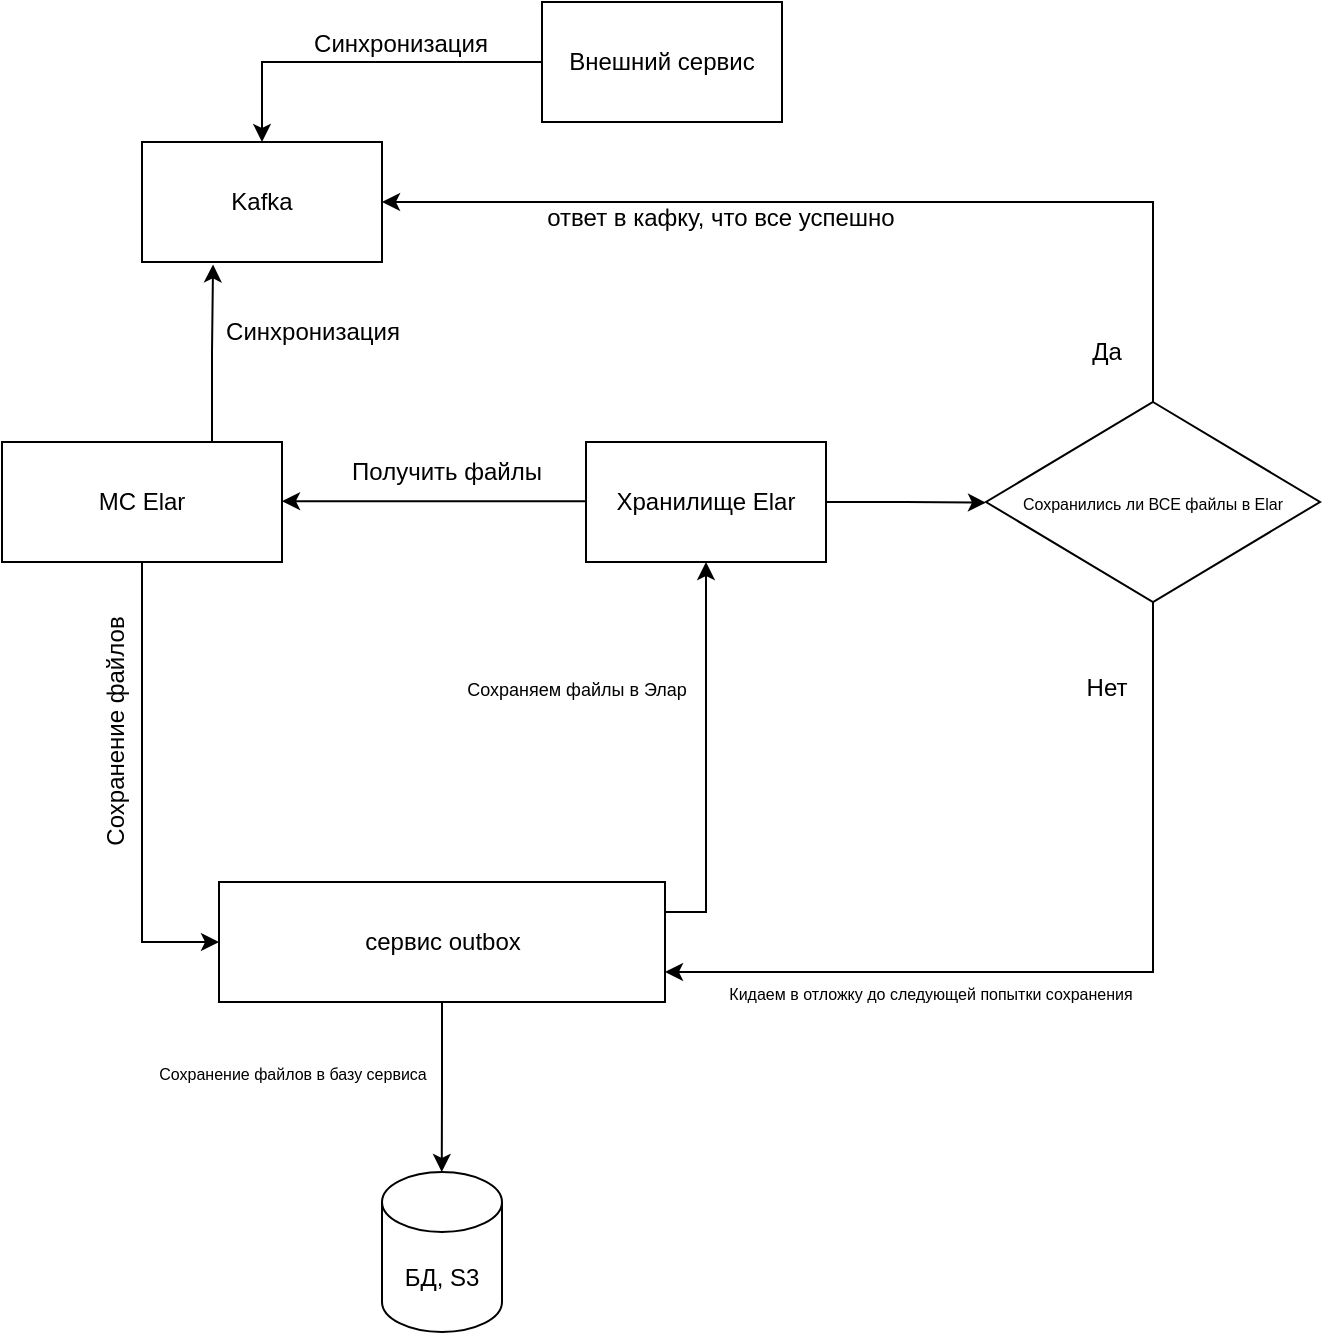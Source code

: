 <mxfile version="24.2.3" type="github">
  <diagram name="Страница — 1" id="CnmKuvs6UtEZ7Qr_FLXM">
    <mxGraphModel dx="2074" dy="1137" grid="1" gridSize="10" guides="1" tooltips="1" connect="1" arrows="1" fold="1" page="1" pageScale="1" pageWidth="827" pageHeight="1169" math="0" shadow="0">
      <root>
        <mxCell id="0" />
        <mxCell id="1" parent="0" />
        <mxCell id="vDeVMjjCBy1Jn1jcH2Mo-37" style="edgeStyle=orthogonalEdgeStyle;rounded=0;orthogonalLoop=1;jettySize=auto;html=1;exitX=0;exitY=0.5;exitDx=0;exitDy=0;entryX=0.5;entryY=0;entryDx=0;entryDy=0;" parent="1" source="vDeVMjjCBy1Jn1jcH2Mo-8" target="vDeVMjjCBy1Jn1jcH2Mo-18" edge="1">
          <mxGeometry relative="1" as="geometry" />
        </mxCell>
        <mxCell id="vDeVMjjCBy1Jn1jcH2Mo-8" value="Внешний сервис" style="rounded=0;whiteSpace=wrap;html=1;" parent="1" vertex="1">
          <mxGeometry x="401" y="320" width="120" height="60" as="geometry" />
        </mxCell>
        <mxCell id="vDeVMjjCBy1Jn1jcH2Mo-18" value="Kafka" style="rounded=0;whiteSpace=wrap;html=1;" parent="1" vertex="1">
          <mxGeometry x="201" y="390" width="120" height="60" as="geometry" />
        </mxCell>
        <mxCell id="vDeVMjjCBy1Jn1jcH2Mo-62" style="edgeStyle=orthogonalEdgeStyle;rounded=0;orthogonalLoop=1;jettySize=auto;html=1;exitX=0.5;exitY=1;exitDx=0;exitDy=0;entryX=0;entryY=0.5;entryDx=0;entryDy=0;" parent="1" source="vDeVMjjCBy1Jn1jcH2Mo-23" target="vDeVMjjCBy1Jn1jcH2Mo-41" edge="1">
          <mxGeometry relative="1" as="geometry" />
        </mxCell>
        <mxCell id="vDeVMjjCBy1Jn1jcH2Mo-23" value="MC Elar" style="rounded=0;whiteSpace=wrap;html=1;" parent="1" vertex="1">
          <mxGeometry x="131" y="540" width="140" height="60" as="geometry" />
        </mxCell>
        <mxCell id="vDeVMjjCBy1Jn1jcH2Mo-47" style="edgeStyle=orthogonalEdgeStyle;rounded=0;orthogonalLoop=1;jettySize=auto;html=1;exitX=0;exitY=0.25;exitDx=0;exitDy=0;entryX=1;entryY=0.25;entryDx=0;entryDy=0;" parent="1" edge="1">
          <mxGeometry relative="1" as="geometry">
            <mxPoint x="423" y="569.58" as="sourcePoint" />
            <mxPoint x="271.0" y="569.58" as="targetPoint" />
          </mxGeometry>
        </mxCell>
        <mxCell id="vDeVMjjCBy1Jn1jcH2Mo-68" style="edgeStyle=orthogonalEdgeStyle;rounded=0;orthogonalLoop=1;jettySize=auto;html=1;exitX=1;exitY=0.5;exitDx=0;exitDy=0;" parent="1" source="vDeVMjjCBy1Jn1jcH2Mo-27" edge="1">
          <mxGeometry relative="1" as="geometry">
            <mxPoint x="623" y="570.333" as="targetPoint" />
          </mxGeometry>
        </mxCell>
        <mxCell id="vDeVMjjCBy1Jn1jcH2Mo-27" value="Хранилище Elar" style="rounded=0;whiteSpace=wrap;html=1;" parent="1" vertex="1">
          <mxGeometry x="423" y="540" width="120" height="60" as="geometry" />
        </mxCell>
        <mxCell id="vDeVMjjCBy1Jn1jcH2Mo-28" value="БД, S3" style="shape=cylinder3;whiteSpace=wrap;html=1;boundedLbl=1;backgroundOutline=1;size=15;" parent="1" vertex="1">
          <mxGeometry x="321" y="905" width="60" height="80" as="geometry" />
        </mxCell>
        <mxCell id="vDeVMjjCBy1Jn1jcH2Mo-38" value="Синхронизация" style="text;html=1;align=center;verticalAlign=middle;resizable=0;points=[];autosize=1;strokeColor=none;fillColor=none;" parent="1" vertex="1">
          <mxGeometry x="275" y="326" width="110" height="30" as="geometry" />
        </mxCell>
        <mxCell id="vDeVMjjCBy1Jn1jcH2Mo-40" value="Синхронизация" style="text;html=1;align=center;verticalAlign=middle;resizable=0;points=[];autosize=1;strokeColor=none;fillColor=none;" parent="1" vertex="1">
          <mxGeometry x="231" y="470" width="110" height="30" as="geometry" />
        </mxCell>
        <mxCell id="vDeVMjjCBy1Jn1jcH2Mo-59" style="edgeStyle=orthogonalEdgeStyle;rounded=0;orthogonalLoop=1;jettySize=auto;html=1;exitX=0.5;exitY=1;exitDx=0;exitDy=0;" parent="1" source="vDeVMjjCBy1Jn1jcH2Mo-41" edge="1">
          <mxGeometry relative="1" as="geometry">
            <mxPoint x="350.879" y="905.0" as="targetPoint" />
          </mxGeometry>
        </mxCell>
        <mxCell id="vDeVMjjCBy1Jn1jcH2Mo-73" style="edgeStyle=orthogonalEdgeStyle;rounded=0;orthogonalLoop=1;jettySize=auto;html=1;exitX=1;exitY=0.25;exitDx=0;exitDy=0;entryX=0.5;entryY=1;entryDx=0;entryDy=0;" parent="1" source="vDeVMjjCBy1Jn1jcH2Mo-41" target="vDeVMjjCBy1Jn1jcH2Mo-27" edge="1">
          <mxGeometry relative="1" as="geometry" />
        </mxCell>
        <mxCell id="vDeVMjjCBy1Jn1jcH2Mo-41" value="сервис&amp;nbsp;&lt;span style=&quot;background-color: initial;&quot;&gt;outbox&lt;/span&gt;" style="rounded=0;whiteSpace=wrap;html=1;" parent="1" vertex="1">
          <mxGeometry x="239.5" y="760" width="223" height="60" as="geometry" />
        </mxCell>
        <mxCell id="vDeVMjjCBy1Jn1jcH2Mo-44" style="edgeStyle=orthogonalEdgeStyle;rounded=0;orthogonalLoop=1;jettySize=auto;html=1;exitX=0.75;exitY=0;exitDx=0;exitDy=0;entryX=0.296;entryY=1.02;entryDx=0;entryDy=0;entryPerimeter=0;" parent="1" source="vDeVMjjCBy1Jn1jcH2Mo-23" target="vDeVMjjCBy1Jn1jcH2Mo-18" edge="1">
          <mxGeometry relative="1" as="geometry" />
        </mxCell>
        <mxCell id="vDeVMjjCBy1Jn1jcH2Mo-48" value="Получить файлы" style="text;html=1;align=center;verticalAlign=middle;resizable=0;points=[];autosize=1;strokeColor=none;fillColor=none;" parent="1" vertex="1">
          <mxGeometry x="293" y="540" width="120" height="30" as="geometry" />
        </mxCell>
        <mxCell id="vDeVMjjCBy1Jn1jcH2Mo-69" style="edgeStyle=orthogonalEdgeStyle;rounded=0;orthogonalLoop=1;jettySize=auto;html=1;exitX=0.5;exitY=0;exitDx=0;exitDy=0;entryX=1;entryY=0.5;entryDx=0;entryDy=0;" parent="1" source="vDeVMjjCBy1Jn1jcH2Mo-61" target="vDeVMjjCBy1Jn1jcH2Mo-18" edge="1">
          <mxGeometry relative="1" as="geometry" />
        </mxCell>
        <mxCell id="vDeVMjjCBy1Jn1jcH2Mo-72" style="edgeStyle=orthogonalEdgeStyle;rounded=0;orthogonalLoop=1;jettySize=auto;html=1;exitX=0.5;exitY=1;exitDx=0;exitDy=0;entryX=1;entryY=0.75;entryDx=0;entryDy=0;" parent="1" source="vDeVMjjCBy1Jn1jcH2Mo-61" target="vDeVMjjCBy1Jn1jcH2Mo-41" edge="1">
          <mxGeometry relative="1" as="geometry" />
        </mxCell>
        <mxCell id="vDeVMjjCBy1Jn1jcH2Mo-61" value="&lt;font style=&quot;font-size: 8px;&quot;&gt;Сохранились ли ВСЕ файлы в Elar&lt;/font&gt;" style="rhombus;whiteSpace=wrap;html=1;" parent="1" vertex="1">
          <mxGeometry x="623" y="520" width="167" height="100" as="geometry" />
        </mxCell>
        <mxCell id="vDeVMjjCBy1Jn1jcH2Mo-63" value="Сохранение файлов" style="text;html=1;align=center;verticalAlign=middle;resizable=0;points=[];autosize=1;strokeColor=none;fillColor=none;rotation=-90;" parent="1" vertex="1">
          <mxGeometry x="118" y="670" width="140" height="30" as="geometry" />
        </mxCell>
        <mxCell id="vDeVMjjCBy1Jn1jcH2Mo-65" value="&lt;font style=&quot;font-size: 8px;&quot;&gt;Сохранение файлов в базу сервиса&lt;/font&gt;" style="text;html=1;align=center;verticalAlign=middle;resizable=0;points=[];autosize=1;strokeColor=none;fillColor=none;rotation=0;" parent="1" vertex="1">
          <mxGeometry x="196" y="840" width="160" height="30" as="geometry" />
        </mxCell>
        <mxCell id="vDeVMjjCBy1Jn1jcH2Mo-70" value="Да" style="text;html=1;align=center;verticalAlign=middle;resizable=0;points=[];autosize=1;strokeColor=none;fillColor=none;" parent="1" vertex="1">
          <mxGeometry x="663" y="480" width="40" height="30" as="geometry" />
        </mxCell>
        <mxCell id="vDeVMjjCBy1Jn1jcH2Mo-74" value="Нет" style="text;html=1;align=center;verticalAlign=middle;resizable=0;points=[];autosize=1;strokeColor=none;fillColor=none;" parent="1" vertex="1">
          <mxGeometry x="663" y="648" width="40" height="30" as="geometry" />
        </mxCell>
        <mxCell id="vDeVMjjCBy1Jn1jcH2Mo-75" value="ответ в кафку, что все успешно" style="text;html=1;align=center;verticalAlign=middle;resizable=0;points=[];autosize=1;strokeColor=none;fillColor=none;" parent="1" vertex="1">
          <mxGeometry x="390" y="413" width="200" height="30" as="geometry" />
        </mxCell>
        <mxCell id="vDeVMjjCBy1Jn1jcH2Mo-76" value="&lt;font style=&quot;font-size: 9px;&quot;&gt;Сохраняем файлы в Элар&lt;/font&gt;" style="text;html=1;align=center;verticalAlign=middle;resizable=0;points=[];autosize=1;strokeColor=none;fillColor=none;rotation=0;" parent="1" vertex="1">
          <mxGeometry x="353" y="648" width="130" height="30" as="geometry" />
        </mxCell>
        <mxCell id="vDeVMjjCBy1Jn1jcH2Mo-77" value="&lt;font style=&quot;font-size: 8px;&quot;&gt;Кидаем в отложку до следующей попытки сохранения&lt;/font&gt;" style="text;html=1;align=center;verticalAlign=middle;resizable=0;points=[];autosize=1;strokeColor=none;fillColor=none;" parent="1" vertex="1">
          <mxGeometry x="480" y="800" width="230" height="30" as="geometry" />
        </mxCell>
      </root>
    </mxGraphModel>
  </diagram>
</mxfile>
